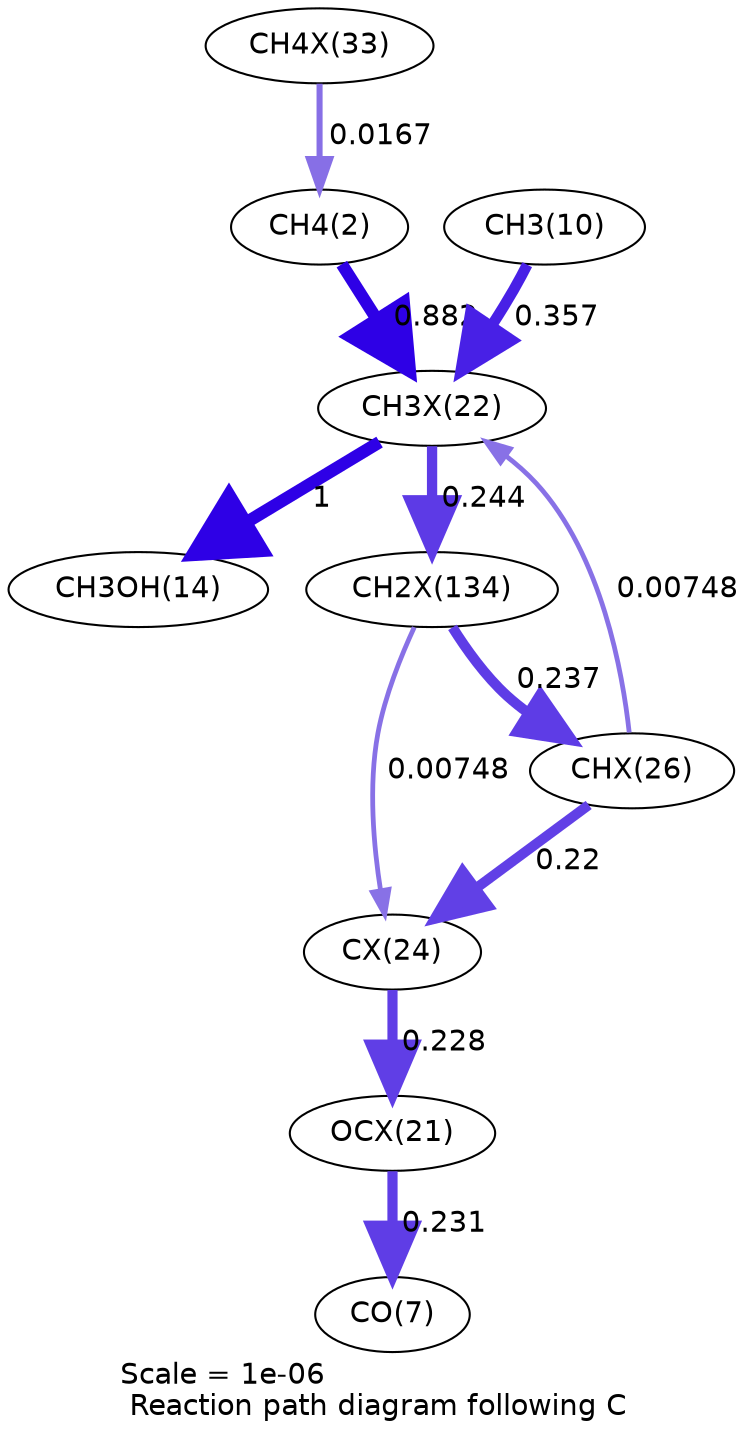 digraph reaction_paths {
center=1;
s53 -> s4[fontname="Helvetica", penwidth=2.91, arrowsize=1.45, color="0.7, 0.517, 0.9"
, label=" 0.0167"];
s4 -> s47[fontname="Helvetica", penwidth=5.91, arrowsize=2.95, color="0.7, 1.38, 0.9"
, label=" 0.882"];
s12 -> s47[fontname="Helvetica", penwidth=5.22, arrowsize=2.61, color="0.7, 0.857, 0.9"
, label=" 0.357"];
s47 -> s16[fontname="Helvetica", penwidth=6, arrowsize=3, color="0.7, 1.5, 0.9"
, label=" 1"];
s47 -> s68[fontname="Helvetica", penwidth=4.94, arrowsize=2.47, color="0.7, 0.744, 0.9"
, label=" 0.244"];
s51 -> s47[fontname="Helvetica", penwidth=2.3, arrowsize=1.15, color="0.7, 0.507, 0.9"
, label=" 0.00748"];
s68 -> s51[fontname="Helvetica", penwidth=4.91, arrowsize=2.46, color="0.7, 0.737, 0.9"
, label=" 0.237"];
s68 -> s49[fontname="Helvetica", penwidth=2.3, arrowsize=1.15, color="0.7, 0.507, 0.9"
, label=" 0.00748"];
s51 -> s49[fontname="Helvetica", penwidth=4.86, arrowsize=2.43, color="0.7, 0.72, 0.9"
, label=" 0.22"];
s46 -> s9[fontname="Helvetica", penwidth=4.9, arrowsize=2.45, color="0.7, 0.731, 0.9"
, label=" 0.231"];
s49 -> s46[fontname="Helvetica", penwidth=4.88, arrowsize=2.44, color="0.7, 0.728, 0.9"
, label=" 0.228"];
s4 [ fontname="Helvetica", label="CH4(2)"];
s9 [ fontname="Helvetica", label="CO(7)"];
s12 [ fontname="Helvetica", label="CH3(10)"];
s16 [ fontname="Helvetica", label="CH3OH(14)"];
s46 [ fontname="Helvetica", label="OCX(21)"];
s47 [ fontname="Helvetica", label="CH3X(22)"];
s49 [ fontname="Helvetica", label="CX(24)"];
s51 [ fontname="Helvetica", label="CHX(26)"];
s53 [ fontname="Helvetica", label="CH4X(33)"];
s68 [ fontname="Helvetica", label="CH2X(134)"];
 label = "Scale = 1e-06\l Reaction path diagram following C";
 fontname = "Helvetica";
}
